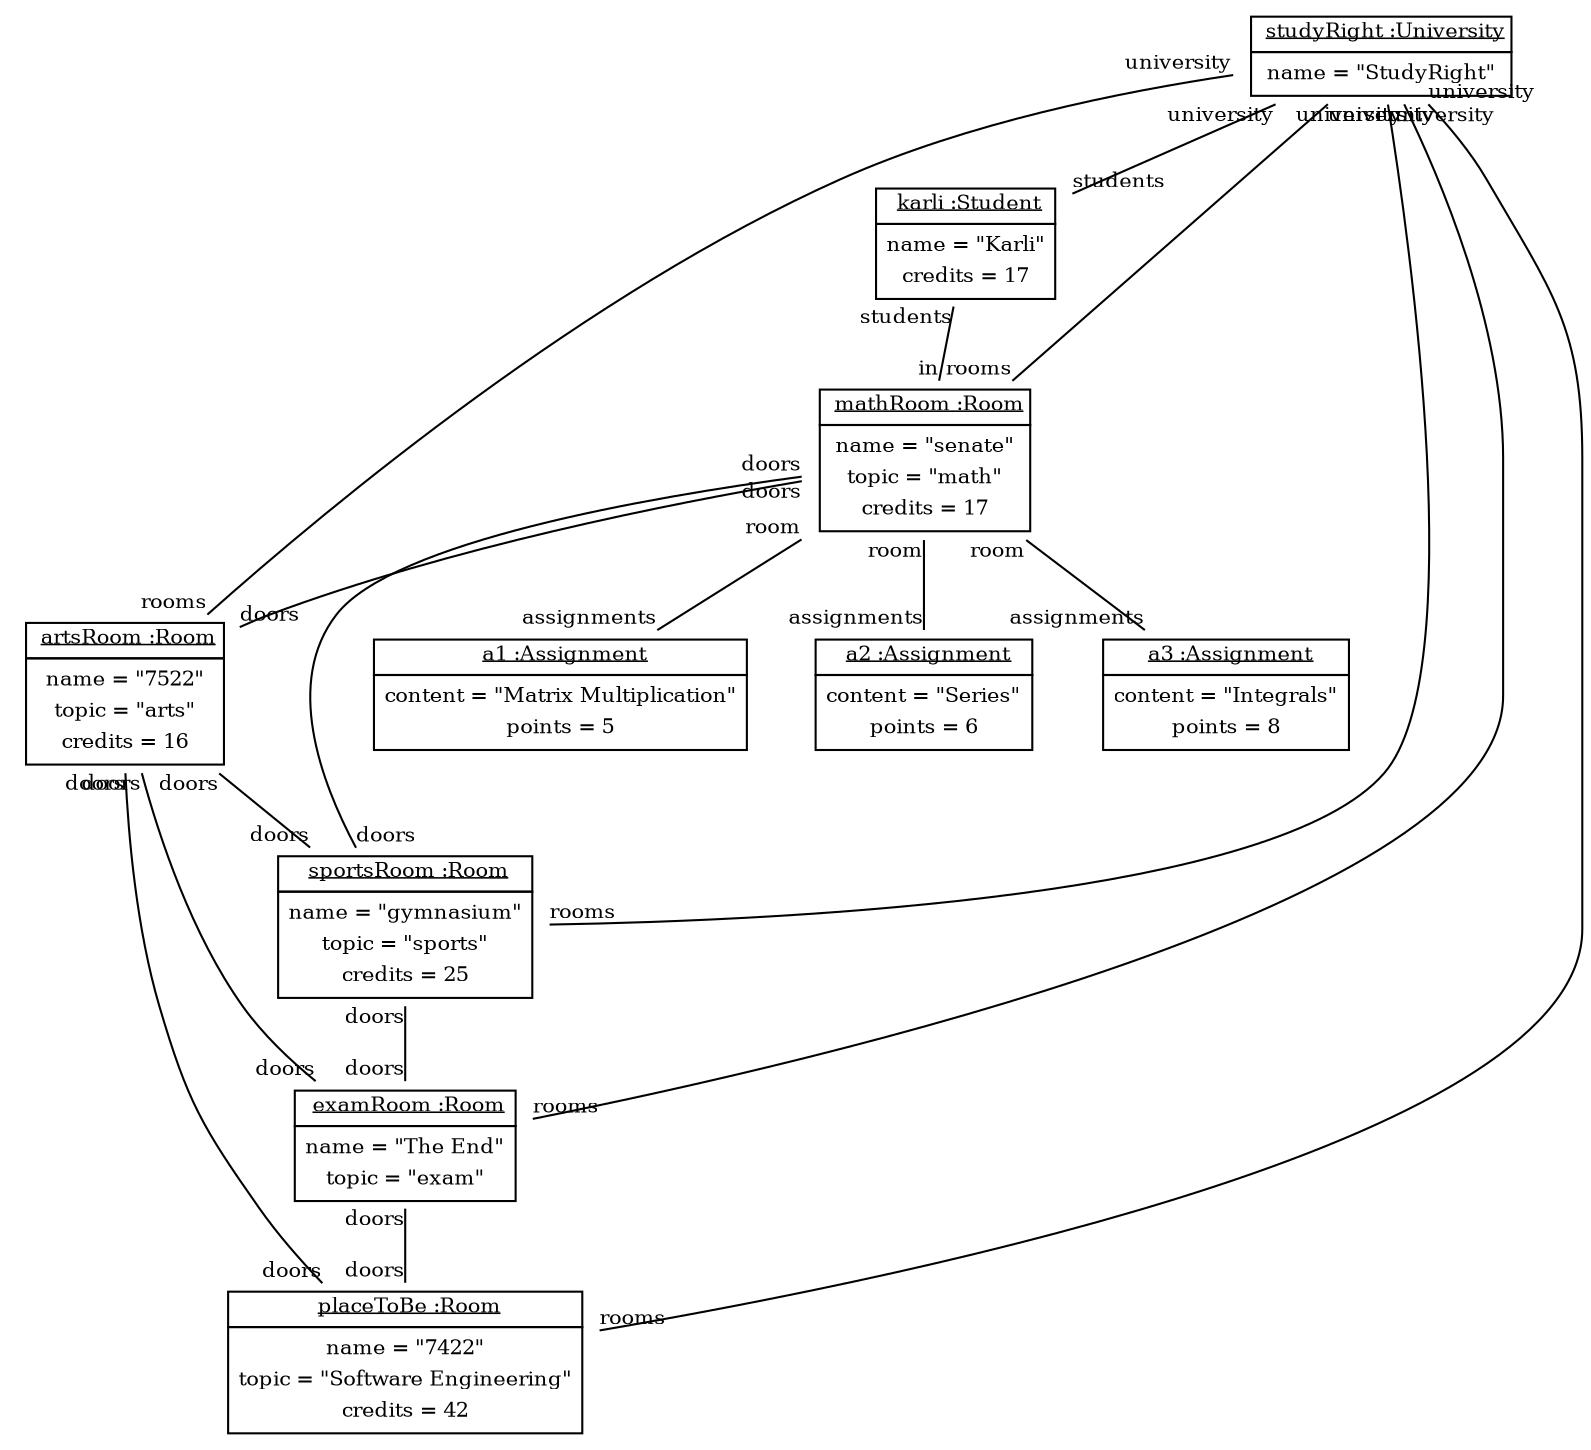 graph ObjectDiagram {
   node [shape = none, fontsize = 10];
   edge [fontsize = 10];
   compound=true;

studyRight [label=<<table border='0' cellborder='1' cellspacing='0'> <tr> <td> <u>studyRight :University</u></td></tr><tr><td><table border='0' cellborder='0' cellspacing='0'><tr><td>name = "StudyRight"</td></tr></table></td></tr></table>>];
karli [label=<<table border='0' cellborder='1' cellspacing='0'> <tr> <td> <u>karli :Student</u></td></tr><tr><td><table border='0' cellborder='0' cellspacing='0'><tr><td>name = "Karli"</td></tr><tr><td>credits = 17</td></tr></table></td></tr></table>>];
mathRoom [label=<<table border='0' cellborder='1' cellspacing='0'> <tr> <td> <u>mathRoom :Room</u></td></tr><tr><td><table border='0' cellborder='0' cellspacing='0'><tr><td>name = "senate"</td></tr><tr><td>topic = "math"</td></tr><tr><td>credits = 17</td></tr></table></td></tr></table>>];
artsRoom [label=<<table border='0' cellborder='1' cellspacing='0'> <tr> <td> <u>artsRoom :Room</u></td></tr><tr><td><table border='0' cellborder='0' cellspacing='0'><tr><td>name = "7522"</td></tr><tr><td>topic = "arts"</td></tr><tr><td>credits = 16</td></tr></table></td></tr></table>>];
sportsRoom [label=<<table border='0' cellborder='1' cellspacing='0'> <tr> <td> <u>sportsRoom :Room</u></td></tr><tr><td><table border='0' cellborder='0' cellspacing='0'><tr><td>name = "gymnasium"</td></tr><tr><td>topic = "sports"</td></tr><tr><td>credits = 25</td></tr></table></td></tr></table>>];
examRoom [label=<<table border='0' cellborder='1' cellspacing='0'> <tr> <td> <u>examRoom :Room</u></td></tr><tr><td><table border='0' cellborder='0' cellspacing='0'><tr><td>name = "The End"</td></tr><tr><td>topic = "exam"</td></tr></table></td></tr></table>>];
placeToBe [label=<<table border='0' cellborder='1' cellspacing='0'> <tr> <td> <u>placeToBe :Room</u></td></tr><tr><td><table border='0' cellborder='0' cellspacing='0'><tr><td>name = "7422"</td></tr><tr><td>topic = "Software Engineering"</td></tr><tr><td>credits = 42</td></tr></table></td></tr></table>>];
a1 [label=<<table border='0' cellborder='1' cellspacing='0'> <tr> <td> <u>a1 :Assignment</u></td></tr><tr><td><table border='0' cellborder='0' cellspacing='0'><tr><td>content = "Matrix Multiplication"</td></tr><tr><td>points = 5</td></tr></table></td></tr></table>>];
a2 [label=<<table border='0' cellborder='1' cellspacing='0'> <tr> <td> <u>a2 :Assignment</u></td></tr><tr><td><table border='0' cellborder='0' cellspacing='0'><tr><td>content = "Series"</td></tr><tr><td>points = 6</td></tr></table></td></tr></table>>];
a3 [label=<<table border='0' cellborder='1' cellspacing='0'> <tr> <td> <u>a3 :Assignment</u></td></tr><tr><td><table border='0' cellborder='0' cellspacing='0'><tr><td>content = "Integrals"</td></tr><tr><td>points = 8</td></tr></table></td></tr></table>>];

studyRight -- karli [headlabel = "students" taillabel = "university"];
studyRight -- mathRoom [headlabel = "rooms" taillabel = "university"];
studyRight -- artsRoom [headlabel = "rooms" taillabel = "university"];
studyRight -- sportsRoom [headlabel = "rooms" taillabel = "university"];
studyRight -- examRoom [headlabel = "rooms" taillabel = "university"];
studyRight -- placeToBe [headlabel = "rooms" taillabel = "university"];
karli -- mathRoom [headlabel = "in" taillabel = "students"];
mathRoom -- artsRoom [headlabel = "doors" taillabel = "doors"];
mathRoom -- sportsRoom [headlabel = "doors" taillabel = "doors"];
mathRoom -- a1 [headlabel = "assignments" taillabel = "room"];
mathRoom -- a2 [headlabel = "assignments" taillabel = "room"];
mathRoom -- a3 [headlabel = "assignments" taillabel = "room"];
artsRoom -- sportsRoom [headlabel = "doors" taillabel = "doors"];
artsRoom -- examRoom [headlabel = "doors" taillabel = "doors"];
artsRoom -- placeToBe [headlabel = "doors" taillabel = "doors"];
sportsRoom -- examRoom [headlabel = "doors" taillabel = "doors"];
examRoom -- placeToBe [headlabel = "doors" taillabel = "doors"];
}
